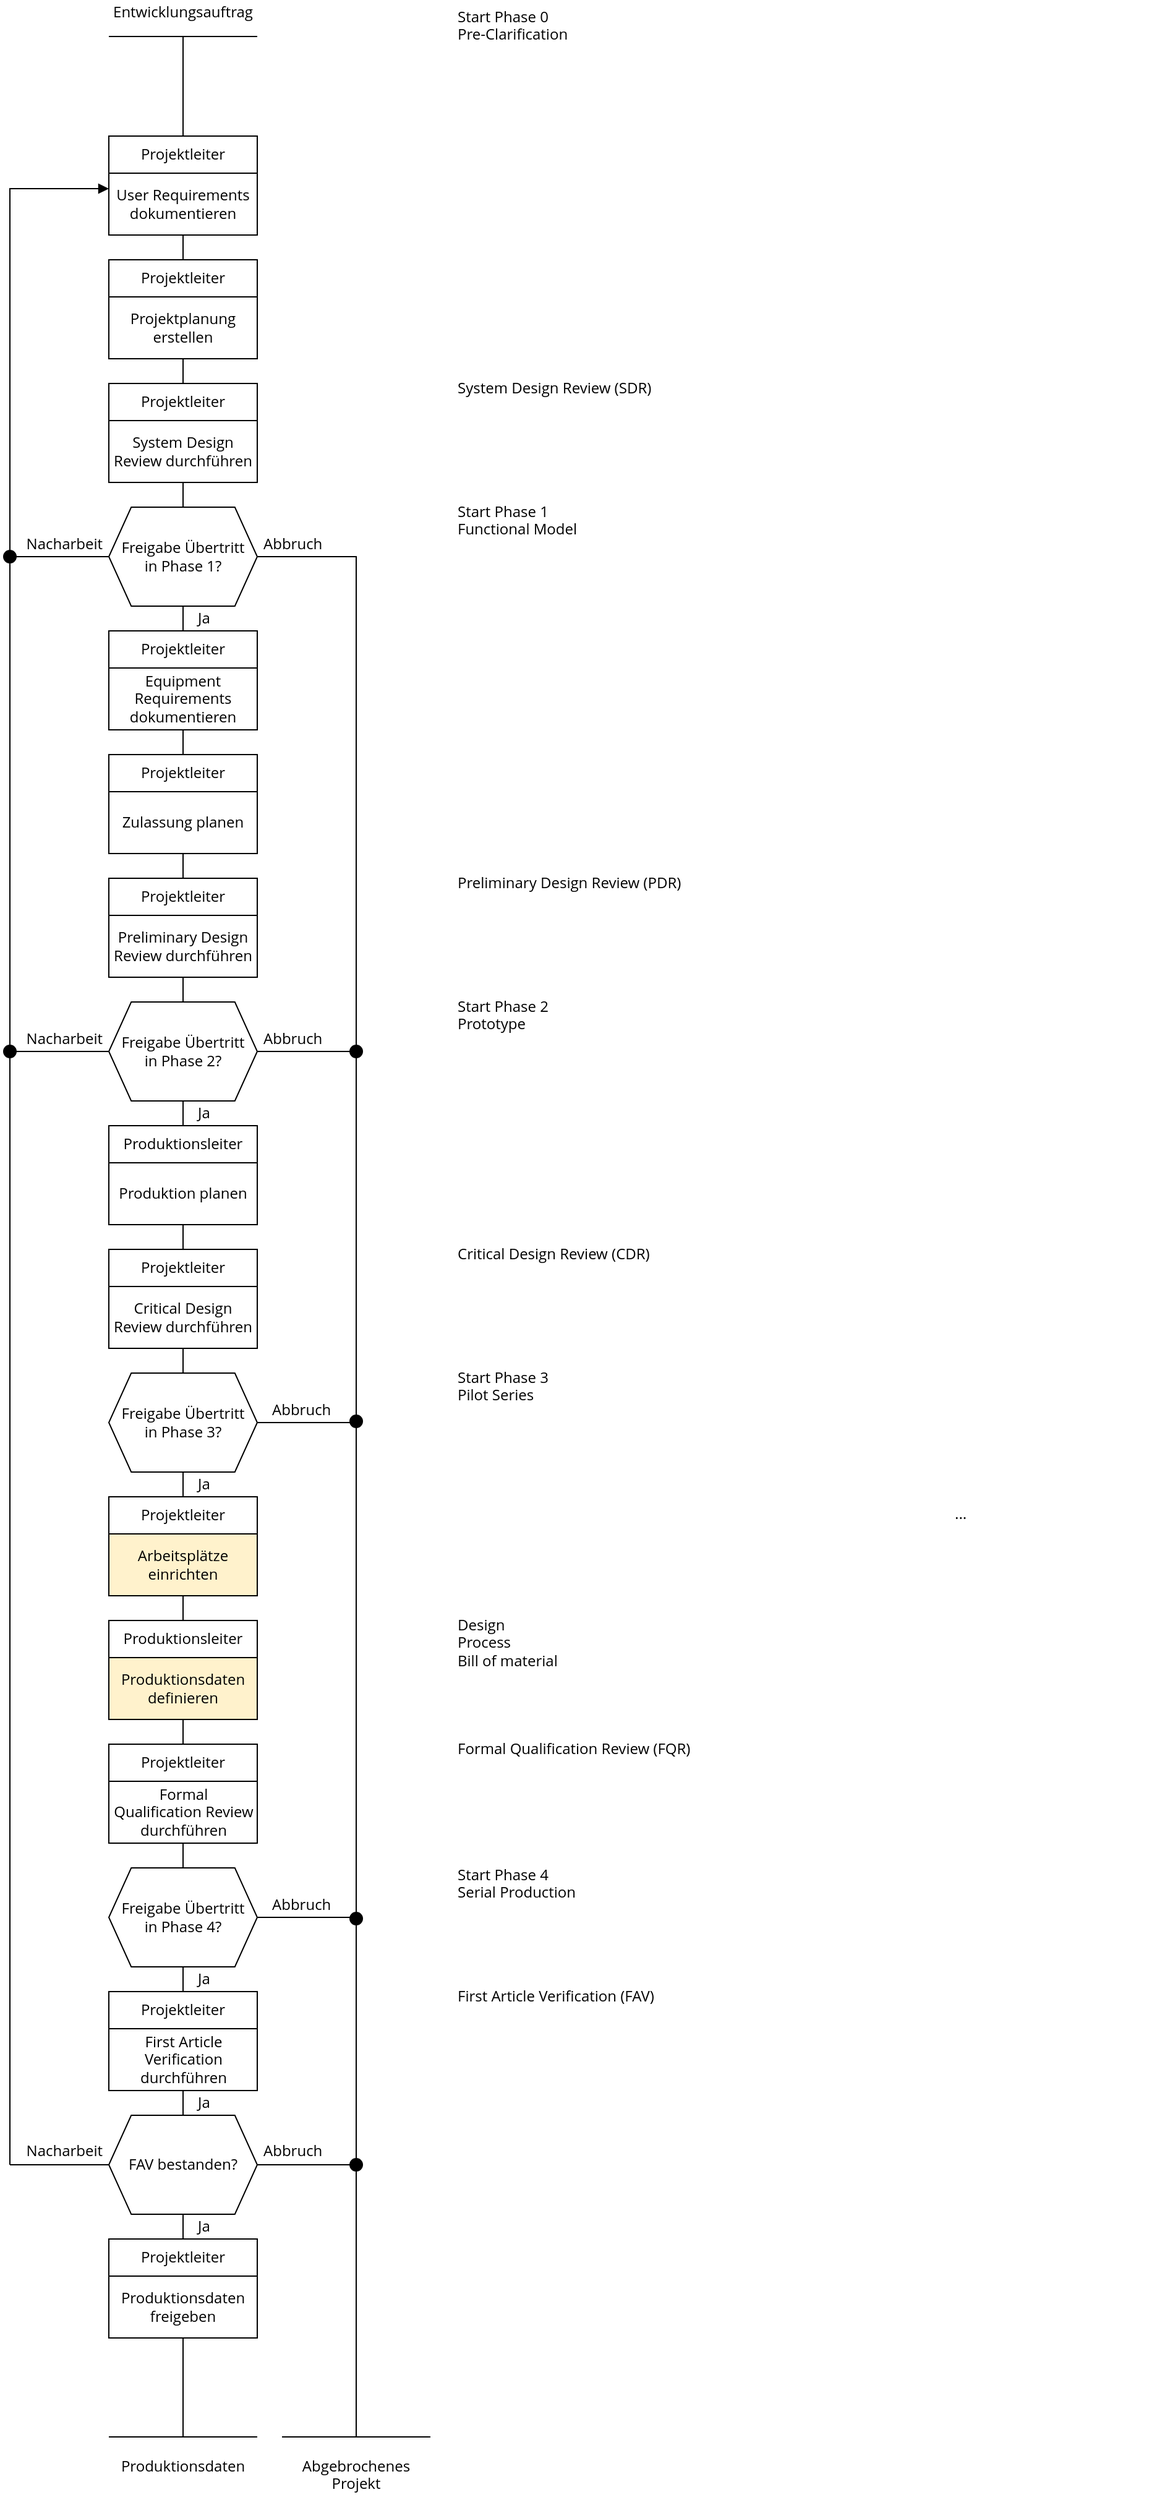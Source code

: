 <mxfile version="13.7.9" type="device"><diagram id="4S5-npywQPDvTMbEbsQe" name="Page-1"><mxGraphModel dx="1929" dy="574" grid="1" gridSize="10" guides="1" tooltips="1" connect="1" arrows="1" fold="1" page="1" pageScale="1" pageWidth="827" pageHeight="1169" math="0" shadow="0"><root><mxCell id="0"/><mxCell id="1" parent="0"/><mxCell id="5YBqX78m-PzI1qTNsg00-1" value="" style="rounded=0;whiteSpace=wrap;html=1;align=left;horizontal=1;verticalAlign=top;strokeColor=none;fontFamily=Open Sans;" parent="1" vertex="1"><mxGeometry x="360" y="180" width="360" height="100" as="geometry"/></mxCell><mxCell id="5YBqX78m-PzI1qTNsg00-2" value="" style="endArrow=none;html=1;fontFamily=Open Sans;" parent="1" edge="1"><mxGeometry width="50" height="50" relative="1" as="geometry"><mxPoint x="80" y="109.5" as="sourcePoint"/><mxPoint x="200" y="109.5" as="targetPoint"/></mxGeometry></mxCell><mxCell id="5YBqX78m-PzI1qTNsg00-3" value="&lt;span style=&quot;text-align: left&quot;&gt;Entwicklungsauftrag&lt;/span&gt;" style="text;html=1;strokeColor=none;fillColor=none;align=center;verticalAlign=middle;whiteSpace=wrap;rounded=0;fontFamily=Open Sans;" parent="1" vertex="1"><mxGeometry x="80" y="80" width="120" height="20" as="geometry"/></mxCell><mxCell id="5YBqX78m-PzI1qTNsg00-4" value="" style="endArrow=none;html=1;fontFamily=Open Sans;" parent="1" edge="1"><mxGeometry width="50" height="50" relative="1" as="geometry"><mxPoint x="140" y="190" as="sourcePoint"/><mxPoint x="140" y="110" as="targetPoint"/></mxGeometry></mxCell><mxCell id="5YBqX78m-PzI1qTNsg00-5" value="" style="verticalLabelPosition=bottom;verticalAlign=top;html=1;shape=hexagon;perimeter=hexagonPerimeter2;arcSize=6;size=0.151;fontFamily=Open Sans;" parent="1" vertex="1"><mxGeometry x="80" y="490" width="120" height="80" as="geometry"/></mxCell><mxCell id="5YBqX78m-PzI1qTNsg00-6" value="Freigabe Übertritt in Phase 1?" style="text;html=1;strokeColor=none;fillColor=none;align=center;verticalAlign=middle;whiteSpace=wrap;rounded=0;fontFamily=Open Sans;spacingLeft=4;spacingRight=4;" parent="1" vertex="1"><mxGeometry x="80" y="490" width="120" height="80" as="geometry"/></mxCell><mxCell id="5YBqX78m-PzI1qTNsg00-7" value="" style="endArrow=none;html=1;fontFamily=Open Sans;" parent="1" edge="1"><mxGeometry width="50" height="50" relative="1" as="geometry"><mxPoint x="140" y="290" as="sourcePoint"/><mxPoint x="140" y="270" as="targetPoint"/></mxGeometry></mxCell><UserObject label="User Requirements dokumentieren" id="5YBqX78m-PzI1qTNsg00-11"><mxCell style="rounded=0;whiteSpace=wrap;html=1;fontFamily=Open Sans;" parent="1" vertex="1"><mxGeometry x="80" y="220" width="120" height="50" as="geometry"/></mxCell></UserObject><mxCell id="5YBqX78m-PzI1qTNsg00-12" value="Projektleiter" style="rounded=0;whiteSpace=wrap;html=1;fontFamily=Open Sans;" parent="1" vertex="1"><mxGeometry x="80" y="190" width="120" height="30" as="geometry"/></mxCell><mxCell id="5YBqX78m-PzI1qTNsg00-15" value="" style="endArrow=none;html=1;fontFamily=Open Sans;" parent="1" edge="1"><mxGeometry width="50" height="50" relative="1" as="geometry"><mxPoint x="140" y="390" as="sourcePoint"/><mxPoint x="140" y="370" as="targetPoint"/></mxGeometry></mxCell><mxCell id="5YBqX78m-PzI1qTNsg00-18" value="&lt;div&gt;&lt;br&gt;&lt;/div&gt;" style="rounded=0;whiteSpace=wrap;html=1;align=left;horizontal=1;verticalAlign=top;strokeColor=none;fontFamily=Open Sans;" parent="1" vertex="1"><mxGeometry x="360" y="280" width="360" height="100" as="geometry"/></mxCell><mxCell id="5YBqX78m-PzI1qTNsg00-20" value="" style="endArrow=none;html=1;fontFamily=Open Sans;" parent="1" edge="1"><mxGeometry width="50" height="50" relative="1" as="geometry"><mxPoint x="140" y="390" as="sourcePoint"/><mxPoint x="140" y="370" as="targetPoint"/></mxGeometry></mxCell><mxCell id="5YBqX78m-PzI1qTNsg00-21" value="System Design Review durchführen" style="rounded=0;whiteSpace=wrap;html=1;fontFamily=Open Sans;" parent="1" vertex="1"><mxGeometry x="80" y="420" width="120" height="50" as="geometry"/></mxCell><mxCell id="5YBqX78m-PzI1qTNsg00-22" value="Projektleiter" style="rounded=0;whiteSpace=wrap;html=1;fontFamily=Open Sans;" parent="1" vertex="1"><mxGeometry x="80" y="390" width="120" height="30" as="geometry"/></mxCell><mxCell id="5YBqX78m-PzI1qTNsg00-23" value="System Design Review (SDR)" style="rounded=0;whiteSpace=wrap;html=1;align=left;horizontal=1;verticalAlign=top;strokeColor=none;fontFamily=Open Sans;" parent="1" vertex="1"><mxGeometry x="360" y="380" width="360" height="100" as="geometry"/></mxCell><mxCell id="5YBqX78m-PzI1qTNsg00-28" value="Produktionsdaten" style="text;html=1;strokeColor=none;fillColor=none;align=center;verticalAlign=top;whiteSpace=wrap;rounded=0;fontFamily=Open Sans;spacing=2;" parent="1" vertex="1"><mxGeometry x="80" y="2060" width="120" height="40" as="geometry"/></mxCell><mxCell id="5YBqX78m-PzI1qTNsg00-29" value="" style="endArrow=none;html=1;fontFamily=Open Sans;" parent="1" edge="1"><mxGeometry width="50" height="50" relative="1" as="geometry"><mxPoint x="80" y="2050" as="sourcePoint"/><mxPoint x="200" y="2050" as="targetPoint"/></mxGeometry></mxCell><mxCell id="5YBqX78m-PzI1qTNsg00-33" value="Abgebrochenes Projekt" style="text;html=1;strokeColor=none;fillColor=none;align=center;verticalAlign=top;whiteSpace=wrap;rounded=0;fontFamily=Open Sans;" parent="1" vertex="1"><mxGeometry x="220" y="2060" width="120" height="40" as="geometry"/></mxCell><mxCell id="5YBqX78m-PzI1qTNsg00-34" value="" style="endArrow=none;html=1;fontFamily=Open Sans;" parent="1" edge="1"><mxGeometry width="50" height="50" relative="1" as="geometry"><mxPoint x="220" y="2050" as="sourcePoint"/><mxPoint x="340" y="2050" as="targetPoint"/></mxGeometry></mxCell><mxCell id="5YBqX78m-PzI1qTNsg00-35" value="" style="edgeStyle=orthogonalEdgeStyle;rounded=0;orthogonalLoop=1;jettySize=auto;html=1;strokeColor=none;startArrow=none;startFill=0;fontFamily=Open Sans;" parent="1" target="5YBqX78m-PzI1qTNsg00-36" edge="1"><mxGeometry relative="1" as="geometry"><mxPoint x="400" y="520" as="sourcePoint"/></mxGeometry></mxCell><mxCell id="5YBqX78m-PzI1qTNsg00-36" value="Abbruch" style="text;html=1;strokeColor=none;fillColor=none;align=left;verticalAlign=middle;whiteSpace=wrap;rounded=0;fontFamily=Open Sans;spacingLeft=3;" parent="1" vertex="1"><mxGeometry x="200" y="510" width="70" height="20" as="geometry"/></mxCell><mxCell id="5YBqX78m-PzI1qTNsg00-37" value="Ja" style="text;html=1;strokeColor=none;fillColor=none;align=left;verticalAlign=middle;whiteSpace=wrap;rounded=0;fontFamily=Open Sans;" parent="1" vertex="1"><mxGeometry x="150" y="851" width="70" height="20" as="geometry"/></mxCell><mxCell id="5YBqX78m-PzI1qTNsg00-38" value="" style="endArrow=none;html=1;edgeStyle=orthogonalEdgeStyle;entryX=1;entryY=0.5;entryDx=0;entryDy=0;rounded=0;fontFamily=Open Sans;exitX=0.5;exitY=0;exitDx=0;exitDy=0;" parent="1" source="QxQH1UHk9hjc1HuETbbz-81" target="5YBqX78m-PzI1qTNsg00-6" edge="1"><mxGeometry width="50" height="50" relative="1" as="geometry"><mxPoint x="280" y="920" as="sourcePoint"/><mxPoint x="380" y="670" as="targetPoint"/><Array as="points"><mxPoint x="280" y="530"/></Array></mxGeometry></mxCell><mxCell id="iiQPkb9MtmS28dJ8HdLP-1" value="" style="endArrow=none;html=1;entryX=0.5;entryY=1;entryDx=0;entryDy=0;" parent="1" source="5YBqX78m-PzI1qTNsg00-6" target="5YBqX78m-PzI1qTNsg00-21" edge="1"><mxGeometry width="50" height="50" relative="1" as="geometry"><mxPoint x="390" y="570" as="sourcePoint"/><mxPoint x="440" y="520" as="targetPoint"/></mxGeometry></mxCell><mxCell id="QxQH1UHk9hjc1HuETbbz-88" value="" style="edgeStyle=orthogonalEdgeStyle;rounded=0;orthogonalLoop=1;jettySize=auto;html=1;endArrow=none;endFill=0;fontColor=#000000;" parent="1" source="iiQPkb9MtmS28dJ8HdLP-6" target="QxQH1UHk9hjc1HuETbbz-22" edge="1"><mxGeometry relative="1" as="geometry"/></mxCell><UserObject label="Produktion planen" id="iiQPkb9MtmS28dJ8HdLP-6"><mxCell style="rounded=0;whiteSpace=wrap;html=1;fontFamily=Open Sans;" parent="1" vertex="1"><mxGeometry x="80" y="1020" width="120" height="50" as="geometry"/></mxCell></UserObject><mxCell id="iiQPkb9MtmS28dJ8HdLP-7" value="Produktionsleiter" style="rounded=0;whiteSpace=wrap;html=1;fontFamily=Open Sans;" parent="1" vertex="1"><mxGeometry x="80" y="990" width="120" height="30" as="geometry"/></mxCell><mxCell id="iiQPkb9MtmS28dJ8HdLP-9" value="" style="rounded=0;whiteSpace=wrap;html=1;align=left;horizontal=1;verticalAlign=top;strokeColor=none;fontFamily=Open Sans;" parent="1" vertex="1"><mxGeometry x="360" y="980" width="360" height="100" as="geometry"/></mxCell><mxCell id="iiQPkb9MtmS28dJ8HdLP-13" value="" style="endArrow=none;html=1;entryX=0.5;entryY=1;entryDx=0;entryDy=0;fontFamily=Open Sans;exitX=0.5;exitY=0;exitDx=0;exitDy=0;dashed=1;" parent="1" edge="1"><mxGeometry width="50" height="50" relative="1" as="geometry"><mxPoint x="140" y="1150" as="sourcePoint"/><mxPoint x="140" y="1130" as="targetPoint"/></mxGeometry></mxCell><mxCell id="QxQH1UHk9hjc1HuETbbz-90" value="" style="edgeStyle=orthogonalEdgeStyle;rounded=0;orthogonalLoop=1;jettySize=auto;html=1;endArrow=none;endFill=0;fontColor=#000000;" parent="1" source="iiQPkb9MtmS28dJ8HdLP-14" target="QxQH1UHk9hjc1HuETbbz-74" edge="1"><mxGeometry relative="1" as="geometry"/></mxCell><UserObject label="Arbeitsplätze einrichten" link="https://knowledge.mint-system.ch/#/Odoo Handbuch#arbeitsplätze-einrichten" id="iiQPkb9MtmS28dJ8HdLP-14"><mxCell style="rounded=0;whiteSpace=wrap;html=1;fillColor=#fff2cc;strokeColor=#000000;fontFamily=Open Sans;" parent="1" vertex="1"><mxGeometry x="80" y="1320" width="120" height="50" as="geometry"/></mxCell></UserObject><mxCell id="iiQPkb9MtmS28dJ8HdLP-15" value="Projektleiter" style="rounded=0;whiteSpace=wrap;html=1;fontFamily=Open Sans;" parent="1" vertex="1"><mxGeometry x="80" y="1290" width="120" height="30" as="geometry"/></mxCell><mxCell id="QxQH1UHk9hjc1HuETbbz-1" value="Projektleiter" style="rounded=0;whiteSpace=wrap;html=1;fontFamily=Open Sans;" parent="1" vertex="1"><mxGeometry x="80" y="290" width="120" height="30" as="geometry"/></mxCell><UserObject label="Projektplanung erstellen" id="QxQH1UHk9hjc1HuETbbz-2"><mxCell style="rounded=0;whiteSpace=wrap;html=1;fontFamily=Open Sans;" parent="1" vertex="1"><mxGeometry x="80" y="320" width="120" height="50" as="geometry"/></mxCell></UserObject><mxCell id="QxQH1UHk9hjc1HuETbbz-77" value="" style="edgeStyle=orthogonalEdgeStyle;rounded=0;orthogonalLoop=1;jettySize=auto;html=1;endArrow=none;endFill=0;fontColor=#000000;" parent="1" source="QxQH1UHk9hjc1HuETbbz-3" target="QxQH1UHk9hjc1HuETbbz-6" edge="1"><mxGeometry relative="1" as="geometry"/></mxCell><UserObject label="Equipment Requirements dokumentieren" id="QxQH1UHk9hjc1HuETbbz-3"><mxCell style="rounded=0;whiteSpace=wrap;html=1;fontFamily=Open Sans;" parent="1" vertex="1"><mxGeometry x="80" y="620" width="120" height="50" as="geometry"/></mxCell></UserObject><mxCell id="QxQH1UHk9hjc1HuETbbz-4" value="Projektleiter" style="rounded=0;whiteSpace=wrap;html=1;fontFamily=Open Sans;" parent="1" vertex="1"><mxGeometry x="80" y="590" width="120" height="30" as="geometry"/></mxCell><mxCell id="QxQH1UHk9hjc1HuETbbz-78" value="" style="edgeStyle=orthogonalEdgeStyle;rounded=0;orthogonalLoop=1;jettySize=auto;html=1;endArrow=none;endFill=0;fontColor=#000000;" parent="1" source="QxQH1UHk9hjc1HuETbbz-5" target="QxQH1UHk9hjc1HuETbbz-10" edge="1"><mxGeometry relative="1" as="geometry"/></mxCell><UserObject label="Zulassung planen" id="QxQH1UHk9hjc1HuETbbz-5"><mxCell style="rounded=0;whiteSpace=wrap;html=1;fontFamily=Open Sans;" parent="1" vertex="1"><mxGeometry x="80" y="720" width="120" height="50" as="geometry"/></mxCell></UserObject><mxCell id="QxQH1UHk9hjc1HuETbbz-6" value="Projektleiter" style="rounded=0;whiteSpace=wrap;html=1;fontFamily=Open Sans;" parent="1" vertex="1"><mxGeometry x="80" y="690" width="120" height="30" as="geometry"/></mxCell><mxCell id="QxQH1UHk9hjc1HuETbbz-79" value="" style="edgeStyle=orthogonalEdgeStyle;rounded=0;orthogonalLoop=1;jettySize=auto;html=1;endArrow=none;endFill=0;fontColor=#000000;" parent="1" source="QxQH1UHk9hjc1HuETbbz-9" edge="1"><mxGeometry relative="1" as="geometry"><mxPoint x="140" y="900" as="targetPoint"/></mxGeometry></mxCell><mxCell id="QxQH1UHk9hjc1HuETbbz-9" value="Preliminary Design Review durchführen" style="rounded=0;whiteSpace=wrap;html=1;fontFamily=Open Sans;" parent="1" vertex="1"><mxGeometry x="80" y="820" width="120" height="50" as="geometry"/></mxCell><mxCell id="QxQH1UHk9hjc1HuETbbz-10" value="Projektleiter" style="rounded=0;whiteSpace=wrap;html=1;fontFamily=Open Sans;" parent="1" vertex="1"><mxGeometry x="80" y="790" width="120" height="30" as="geometry"/></mxCell><mxCell id="QxQH1UHk9hjc1HuETbbz-12" value="&lt;span style=&quot;text-align: center&quot;&gt;Preliminary Design Review (PDR)&lt;/span&gt;" style="rounded=0;whiteSpace=wrap;html=1;align=left;horizontal=1;verticalAlign=top;strokeColor=none;fontFamily=Open Sans;" parent="1" vertex="1"><mxGeometry x="360" y="780" width="360" height="100" as="geometry"/></mxCell><mxCell id="QxQH1UHk9hjc1HuETbbz-13" value="" style="verticalLabelPosition=bottom;verticalAlign=top;html=1;shape=hexagon;perimeter=hexagonPerimeter2;arcSize=6;size=0.151;fontFamily=Open Sans;" parent="1" vertex="1"><mxGeometry x="80" y="890" width="120" height="80" as="geometry"/></mxCell><mxCell id="QxQH1UHk9hjc1HuETbbz-80" value="" style="edgeStyle=orthogonalEdgeStyle;rounded=0;orthogonalLoop=1;jettySize=auto;html=1;endArrow=none;endFill=0;fontColor=#000000;" parent="1" source="QxQH1UHk9hjc1HuETbbz-14" target="iiQPkb9MtmS28dJ8HdLP-7" edge="1"><mxGeometry relative="1" as="geometry"/></mxCell><mxCell id="QxQH1UHk9hjc1HuETbbz-82" value="" style="edgeStyle=orthogonalEdgeStyle;rounded=0;orthogonalLoop=1;jettySize=auto;html=1;endArrow=none;endFill=0;fontColor=#000000;" parent="1" source="QxQH1UHk9hjc1HuETbbz-14" target="QxQH1UHk9hjc1HuETbbz-81" edge="1"><mxGeometry relative="1" as="geometry"/></mxCell><mxCell id="QxQH1UHk9hjc1HuETbbz-14" value="Freigabe Übertritt in Phase 2?" style="text;html=1;strokeColor=none;fillColor=none;align=center;verticalAlign=middle;whiteSpace=wrap;rounded=0;fontFamily=Open Sans;spacingLeft=4;spacingRight=4;" parent="1" vertex="1"><mxGeometry x="80" y="890" width="120" height="80" as="geometry"/></mxCell><mxCell id="QxQH1UHk9hjc1HuETbbz-15" value="" style="edgeStyle=orthogonalEdgeStyle;rounded=0;orthogonalLoop=1;jettySize=auto;html=1;strokeColor=none;startArrow=none;startFill=0;fontFamily=Open Sans;" parent="1" target="QxQH1UHk9hjc1HuETbbz-16" edge="1"><mxGeometry relative="1" as="geometry"><mxPoint x="400" y="920" as="sourcePoint"/></mxGeometry></mxCell><mxCell id="QxQH1UHk9hjc1HuETbbz-16" value="Abbruch" style="text;html=1;strokeColor=none;fillColor=none;align=left;verticalAlign=middle;whiteSpace=wrap;rounded=0;fontFamily=Open Sans;spacingLeft=3;" parent="1" vertex="1"><mxGeometry x="200" y="910" width="70" height="20" as="geometry"/></mxCell><mxCell id="QxQH1UHk9hjc1HuETbbz-89" value="" style="edgeStyle=orthogonalEdgeStyle;rounded=0;orthogonalLoop=1;jettySize=auto;html=1;endArrow=none;endFill=0;fontColor=#000000;" parent="1" source="QxQH1UHk9hjc1HuETbbz-21" target="iiQPkb9MtmS28dJ8HdLP-15" edge="1"><mxGeometry relative="1" as="geometry"/></mxCell><mxCell id="QxQH1UHk9hjc1HuETbbz-21" value="Critical Design Review durchführen" style="rounded=0;whiteSpace=wrap;html=1;fontFamily=Open Sans;" parent="1" vertex="1"><mxGeometry x="80" y="1120" width="120" height="50" as="geometry"/></mxCell><mxCell id="QxQH1UHk9hjc1HuETbbz-22" value="Projektleiter" style="rounded=0;whiteSpace=wrap;html=1;fontFamily=Open Sans;" parent="1" vertex="1"><mxGeometry x="80" y="1090" width="120" height="30" as="geometry"/></mxCell><mxCell id="QxQH1UHk9hjc1HuETbbz-23" value="&lt;span style=&quot;text-align: center&quot;&gt;Critical Design Review (CDR)&lt;/span&gt;" style="rounded=0;whiteSpace=wrap;html=1;align=left;horizontal=1;verticalAlign=top;strokeColor=none;fontFamily=Open Sans;" parent="1" vertex="1"><mxGeometry x="360" y="1080" width="360" height="100" as="geometry"/></mxCell><mxCell id="QxQH1UHk9hjc1HuETbbz-24" value="" style="verticalLabelPosition=bottom;verticalAlign=top;html=1;shape=hexagon;perimeter=hexagonPerimeter2;arcSize=6;size=0.151;fontFamily=Open Sans;" parent="1" vertex="1"><mxGeometry x="80" y="1190" width="120" height="80" as="geometry"/></mxCell><mxCell id="QxQH1UHk9hjc1HuETbbz-25" value="Freigabe Übertritt in Phase 3?" style="text;html=1;strokeColor=none;fillColor=none;align=center;verticalAlign=middle;whiteSpace=wrap;rounded=0;fontFamily=Open Sans;spacingLeft=4;spacingRight=4;" parent="1" vertex="1"><mxGeometry x="80" y="1190" width="120" height="80" as="geometry"/></mxCell><mxCell id="QxQH1UHk9hjc1HuETbbz-26" value="" style="edgeStyle=orthogonalEdgeStyle;rounded=0;orthogonalLoop=1;jettySize=auto;html=1;strokeColor=none;startArrow=none;startFill=0;fontFamily=Open Sans;" parent="1" target="QxQH1UHk9hjc1HuETbbz-27" edge="1"><mxGeometry relative="1" as="geometry"><mxPoint x="400" y="1220" as="sourcePoint"/></mxGeometry></mxCell><mxCell id="QxQH1UHk9hjc1HuETbbz-27" value="Abbruch" style="text;html=1;strokeColor=none;fillColor=none;align=left;verticalAlign=middle;whiteSpace=wrap;rounded=0;fontFamily=Open Sans;" parent="1" vertex="1"><mxGeometry x="210" y="1210" width="70" height="20" as="geometry"/></mxCell><mxCell id="QxQH1UHk9hjc1HuETbbz-28" value="" style="endArrow=none;html=1;entryX=0.5;entryY=1;entryDx=0;entryDy=0;fontFamily=Open Sans;exitX=0.5;exitY=0;exitDx=0;exitDy=0;dashed=1;" parent="1" edge="1"><mxGeometry width="50" height="50" relative="1" as="geometry"><mxPoint x="140" y="1550" as="sourcePoint"/><mxPoint x="140" y="1530" as="targetPoint"/></mxGeometry></mxCell><mxCell id="QxQH1UHk9hjc1HuETbbz-92" value="" style="edgeStyle=orthogonalEdgeStyle;rounded=0;orthogonalLoop=1;jettySize=auto;html=1;endArrow=none;endFill=0;fontColor=#000000;" parent="1" source="QxQH1UHk9hjc1HuETbbz-29" target="QxQH1UHk9hjc1HuETbbz-38" edge="1"><mxGeometry relative="1" as="geometry"/></mxCell><mxCell id="QxQH1UHk9hjc1HuETbbz-29" value="Formal Qualification Review durchführen" style="rounded=0;whiteSpace=wrap;html=1;fontFamily=Open Sans;spacingLeft=3;spacingRight=2;" parent="1" vertex="1"><mxGeometry x="80" y="1520" width="120" height="50" as="geometry"/></mxCell><mxCell id="QxQH1UHk9hjc1HuETbbz-30" value="Projektleiter" style="rounded=0;whiteSpace=wrap;html=1;fontFamily=Open Sans;" parent="1" vertex="1"><mxGeometry x="80" y="1490" width="120" height="30" as="geometry"/></mxCell><mxCell id="QxQH1UHk9hjc1HuETbbz-31" value="&lt;span style=&quot;text-align: center&quot;&gt;Formal Qualification Review (FQR)&lt;/span&gt;" style="rounded=0;whiteSpace=wrap;html=1;align=left;horizontal=1;verticalAlign=top;strokeColor=none;fontFamily=Open Sans;" parent="1" vertex="1"><mxGeometry x="360" y="1480" width="360" height="100" as="geometry"/></mxCell><mxCell id="QxQH1UHk9hjc1HuETbbz-32" value="" style="edgeStyle=orthogonalEdgeStyle;rounded=0;orthogonalLoop=1;jettySize=auto;html=1;strokeColor=none;startArrow=none;startFill=0;fontFamily=Open Sans;" parent="1" edge="1"><mxGeometry relative="1" as="geometry"><mxPoint x="400" y="1610" as="sourcePoint"/><mxPoint x="280" y="1610" as="targetPoint"/></mxGeometry></mxCell><mxCell id="QxQH1UHk9hjc1HuETbbz-36" value="Projektleiter" style="rounded=0;whiteSpace=wrap;html=1;fontFamily=Open Sans;" parent="1" vertex="1"><mxGeometry x="80" y="1440" width="120" height="30" as="geometry"/></mxCell><mxCell id="QxQH1UHk9hjc1HuETbbz-37" value="" style="verticalLabelPosition=bottom;verticalAlign=top;html=1;shape=hexagon;perimeter=hexagonPerimeter2;arcSize=6;size=0.151;fontFamily=Open Sans;" parent="1" vertex="1"><mxGeometry x="80" y="1590" width="120" height="80" as="geometry"/></mxCell><mxCell id="QxQH1UHk9hjc1HuETbbz-93" value="" style="edgeStyle=orthogonalEdgeStyle;rounded=0;orthogonalLoop=1;jettySize=auto;html=1;endArrow=none;endFill=0;fontColor=#000000;" parent="1" source="QxQH1UHk9hjc1HuETbbz-38" target="QxQH1UHk9hjc1HuETbbz-64" edge="1"><mxGeometry relative="1" as="geometry"/></mxCell><mxCell id="QxQH1UHk9hjc1HuETbbz-38" value="Freigabe Übertritt in Phase 4?" style="text;html=1;strokeColor=none;fillColor=none;align=center;verticalAlign=middle;whiteSpace=wrap;rounded=0;fontFamily=Open Sans;spacingLeft=4;spacingRight=4;" parent="1" vertex="1"><mxGeometry x="80" y="1590" width="120" height="80" as="geometry"/></mxCell><mxCell id="QxQH1UHk9hjc1HuETbbz-39" value="Abbruch" style="text;html=1;strokeColor=none;fillColor=none;align=left;verticalAlign=middle;whiteSpace=wrap;rounded=0;fontFamily=Open Sans;" parent="1" vertex="1"><mxGeometry x="210" y="1610" width="70" height="20" as="geometry"/></mxCell><mxCell id="QxQH1UHk9hjc1HuETbbz-43" value="" style="edgeStyle=orthogonalEdgeStyle;rounded=0;orthogonalLoop=1;jettySize=auto;html=1;strokeColor=none;startArrow=none;startFill=0;fontFamily=Open Sans;" parent="1" edge="1"><mxGeometry relative="1" as="geometry"><mxPoint x="720" y="530" as="sourcePoint"/><mxPoint x="600" y="530" as="targetPoint"/></mxGeometry></mxCell><mxCell id="QxQH1UHk9hjc1HuETbbz-47" value="Ja" style="text;html=1;strokeColor=none;fillColor=none;align=left;verticalAlign=middle;whiteSpace=wrap;rounded=0;fontFamily=Open Sans;" parent="1" vertex="1"><mxGeometry x="150" y="570" width="70" height="20" as="geometry"/></mxCell><mxCell id="QxQH1UHk9hjc1HuETbbz-48" value="" style="endArrow=none;html=1;entryX=0.5;entryY=1;entryDx=0;entryDy=0;" parent="1" source="QxQH1UHk9hjc1HuETbbz-4" target="5YBqX78m-PzI1qTNsg00-6" edge="1"><mxGeometry width="50" height="50" relative="1" as="geometry"><mxPoint x="490" y="800" as="sourcePoint"/><mxPoint x="540" y="750" as="targetPoint"/></mxGeometry></mxCell><mxCell id="QxQH1UHk9hjc1HuETbbz-49" value="Ja" style="text;html=1;strokeColor=none;fillColor=none;align=left;verticalAlign=middle;whiteSpace=wrap;rounded=0;fontFamily=Open Sans;" parent="1" vertex="1"><mxGeometry x="150" y="970" width="70" height="20" as="geometry"/></mxCell><mxCell id="QxQH1UHk9hjc1HuETbbz-50" value="Start Phase 0&lt;br&gt;Pre-Clarification" style="rounded=0;whiteSpace=wrap;html=1;align=left;horizontal=1;verticalAlign=top;strokeColor=none;fontFamily=Open Sans;" parent="1" vertex="1"><mxGeometry x="360" y="80" width="360" height="100" as="geometry"/></mxCell><mxCell id="QxQH1UHk9hjc1HuETbbz-51" value="Start Phase 1&lt;br&gt;Functional Model" style="rounded=0;whiteSpace=wrap;html=1;align=left;horizontal=1;verticalAlign=top;strokeColor=none;fontFamily=Open Sans;" parent="1" vertex="1"><mxGeometry x="360" y="480" width="360" height="100" as="geometry"/></mxCell><mxCell id="QxQH1UHk9hjc1HuETbbz-52" value="&lt;span style=&quot;text-align: center&quot;&gt;Start Phase 2&lt;br&gt;Prototype&amp;nbsp;&lt;/span&gt;" style="rounded=0;whiteSpace=wrap;html=1;align=left;horizontal=1;verticalAlign=top;strokeColor=none;fontFamily=Open Sans;" parent="1" vertex="1"><mxGeometry x="360" y="880" width="360" height="100" as="geometry"/></mxCell><mxCell id="QxQH1UHk9hjc1HuETbbz-53" value="&lt;span style=&quot;text-align: center&quot;&gt;Start Phase 3&lt;br&gt;Pilot Series&lt;/span&gt;" style="rounded=0;whiteSpace=wrap;html=1;align=left;horizontal=1;verticalAlign=top;strokeColor=none;fontFamily=Open Sans;" parent="1" vertex="1"><mxGeometry x="360" y="1180" width="360" height="100" as="geometry"/></mxCell><mxCell id="QxQH1UHk9hjc1HuETbbz-54" value="&lt;span style=&quot;text-align: center&quot;&gt;Start Phase 4&lt;br&gt;Serial Production&lt;/span&gt;" style="rounded=0;whiteSpace=wrap;html=1;align=left;horizontal=1;verticalAlign=top;strokeColor=none;fontFamily=Open Sans;" parent="1" vertex="1"><mxGeometry x="360" y="1582" width="360" height="98" as="geometry"/></mxCell><mxCell id="QxQH1UHk9hjc1HuETbbz-55" value="" style="endArrow=none;html=1;entryX=0.5;entryY=1;entryDx=0;entryDy=0;fontFamily=Open Sans;exitX=0.5;exitY=0;exitDx=0;exitDy=0;dashed=1;" parent="1" edge="1"><mxGeometry width="50" height="50" relative="1" as="geometry"><mxPoint x="140" y="1746" as="sourcePoint"/><mxPoint x="140" y="1726" as="targetPoint"/></mxGeometry></mxCell><mxCell id="QxQH1UHk9hjc1HuETbbz-57" value="Projektleiter" style="rounded=0;whiteSpace=wrap;html=1;fontFamily=Open Sans;" parent="1" vertex="1"><mxGeometry x="80" y="1690" width="120" height="30" as="geometry"/></mxCell><mxCell id="QxQH1UHk9hjc1HuETbbz-58" value="&lt;span style=&quot;text-align: center&quot;&gt;First Article Verification (FAV)&lt;/span&gt;" style="rounded=0;whiteSpace=wrap;html=1;align=left;horizontal=1;verticalAlign=top;strokeColor=none;fontFamily=Open Sans;" parent="1" vertex="1"><mxGeometry x="360" y="1680" width="360" height="100" as="geometry"/></mxCell><mxCell id="QxQH1UHk9hjc1HuETbbz-59" value="" style="edgeStyle=orthogonalEdgeStyle;rounded=0;orthogonalLoop=1;jettySize=auto;html=1;strokeColor=none;startArrow=none;startFill=0;fontFamily=Open Sans;" parent="1" edge="1"><mxGeometry relative="1" as="geometry"><mxPoint x="400" y="1820" as="sourcePoint"/><mxPoint x="280" y="1820" as="targetPoint"/></mxGeometry></mxCell><mxCell id="QxQH1UHk9hjc1HuETbbz-60" value="" style="verticalLabelPosition=bottom;verticalAlign=top;html=1;shape=hexagon;perimeter=hexagonPerimeter2;arcSize=6;size=0.151;fontFamily=Open Sans;" parent="1" vertex="1"><mxGeometry x="80" y="1790" width="120" height="80" as="geometry"/></mxCell><mxCell id="QxQH1UHk9hjc1HuETbbz-98" value="" style="edgeStyle=orthogonalEdgeStyle;rounded=0;orthogonalLoop=1;jettySize=auto;html=1;endArrow=none;endFill=0;fontColor=#000000;" parent="1" source="QxQH1UHk9hjc1HuETbbz-61" target="QxQH1UHk9hjc1HuETbbz-66" edge="1"><mxGeometry relative="1" as="geometry"/></mxCell><mxCell id="QxQH1UHk9hjc1HuETbbz-61" value="FAV bestanden?" style="text;html=1;strokeColor=none;fillColor=none;align=center;verticalAlign=middle;whiteSpace=wrap;rounded=0;fontFamily=Open Sans;spacingLeft=4;spacingRight=4;" parent="1" vertex="1"><mxGeometry x="80" y="1790" width="120" height="80" as="geometry"/></mxCell><mxCell id="QxQH1UHk9hjc1HuETbbz-62" value="Abbruch" style="text;html=1;strokeColor=none;fillColor=none;align=left;verticalAlign=middle;whiteSpace=wrap;rounded=0;fontFamily=Open Sans;spacingLeft=3;" parent="1" vertex="1"><mxGeometry x="200" y="1809" width="70" height="20" as="geometry"/></mxCell><mxCell id="QxQH1UHk9hjc1HuETbbz-63" value="" style="rounded=0;whiteSpace=wrap;html=1;align=left;horizontal=1;verticalAlign=top;strokeColor=none;fontFamily=Open Sans;" parent="1" vertex="1"><mxGeometry x="360" y="1846" width="360" height="96" as="geometry"/></mxCell><mxCell id="QxQH1UHk9hjc1HuETbbz-94" value="" style="edgeStyle=orthogonalEdgeStyle;rounded=0;orthogonalLoop=1;jettySize=auto;html=1;endArrow=none;endFill=0;fontColor=#000000;" parent="1" source="QxQH1UHk9hjc1HuETbbz-64" target="QxQH1UHk9hjc1HuETbbz-61" edge="1"><mxGeometry relative="1" as="geometry"/></mxCell><mxCell id="QxQH1UHk9hjc1HuETbbz-64" value="First Article Verification durchführen" style="rounded=0;whiteSpace=wrap;html=1;fontFamily=Open Sans;spacingLeft=3;spacingRight=2;" parent="1" vertex="1"><mxGeometry x="80" y="1720" width="120" height="50" as="geometry"/></mxCell><mxCell id="QxQH1UHk9hjc1HuETbbz-72" value="" style="edgeStyle=orthogonalEdgeStyle;rounded=0;orthogonalLoop=1;jettySize=auto;html=1;fontColor=#000000;endArrow=none;endFill=0;" parent="1" source="QxQH1UHk9hjc1HuETbbz-65" edge="1"><mxGeometry relative="1" as="geometry"><mxPoint x="140" y="2050" as="targetPoint"/></mxGeometry></mxCell><mxCell id="QxQH1UHk9hjc1HuETbbz-65" value="Produktionsdaten freigeben" style="rounded=0;whiteSpace=wrap;html=1;fontFamily=Open Sans;" parent="1" vertex="1"><mxGeometry x="80" y="1920" width="120" height="50" as="geometry"/></mxCell><mxCell id="QxQH1UHk9hjc1HuETbbz-66" value="Projektleiter" style="rounded=0;whiteSpace=wrap;html=1;fontFamily=Open Sans;" parent="1" vertex="1"><mxGeometry x="80" y="1890" width="120" height="30" as="geometry"/></mxCell><mxCell id="QxQH1UHk9hjc1HuETbbz-91" value="" style="edgeStyle=orthogonalEdgeStyle;rounded=0;orthogonalLoop=1;jettySize=auto;html=1;endArrow=none;endFill=0;fontColor=#000000;" parent="1" source="QxQH1UHk9hjc1HuETbbz-73" target="QxQH1UHk9hjc1HuETbbz-30" edge="1"><mxGeometry relative="1" as="geometry"/></mxCell><UserObject label="Produktionsdaten definieren" link="https://knowledge.mint-system.ch/#/Odoo Handbuch#produktionsdaten-definieren" id="QxQH1UHk9hjc1HuETbbz-73"><mxCell style="rounded=0;whiteSpace=wrap;html=1;fillColor=#fff2cc;strokeColor=#000000;fontFamily=Open Sans;" parent="1" vertex="1"><mxGeometry x="80" y="1420" width="120" height="50" as="geometry"/></mxCell></UserObject><mxCell id="QxQH1UHk9hjc1HuETbbz-74" value="Produktionsleiter" style="rounded=0;whiteSpace=wrap;html=1;fontFamily=Open Sans;" parent="1" vertex="1"><mxGeometry x="80" y="1390" width="120" height="30" as="geometry"/></mxCell><mxCell id="QxQH1UHk9hjc1HuETbbz-75" value="Design&lt;br&gt;Process&lt;br&gt;Bill of material" style="rounded=0;whiteSpace=wrap;html=1;align=left;horizontal=1;verticalAlign=top;strokeColor=none;fontFamily=Open Sans;" parent="1" vertex="1"><mxGeometry x="360" y="1380" width="360" height="100" as="geometry"/></mxCell><mxCell id="QxQH1UHk9hjc1HuETbbz-76" value="Ja" style="text;html=1;strokeColor=none;fillColor=none;align=left;verticalAlign=middle;whiteSpace=wrap;rounded=0;fontFamily=Open Sans;" parent="1" vertex="1"><mxGeometry x="150" y="1270" width="70" height="20" as="geometry"/></mxCell><mxCell id="QxQH1UHk9hjc1HuETbbz-81" value="" style="ellipse;whiteSpace=wrap;html=1;aspect=fixed;fontColor=#000000;fillColor=#000000;" parent="1" vertex="1"><mxGeometry x="275" y="925" width="10" height="10" as="geometry"/></mxCell><mxCell id="QxQH1UHk9hjc1HuETbbz-83" value="" style="ellipse;whiteSpace=wrap;html=1;aspect=fixed;fontColor=#000000;fillColor=#000000;" parent="1" vertex="1"><mxGeometry x="275" y="1224" width="10" height="10" as="geometry"/></mxCell><mxCell id="QxQH1UHk9hjc1HuETbbz-84" value="" style="endArrow=none;html=1;fontColor=#000000;exitX=1;exitY=0.5;exitDx=0;exitDy=0;" parent="1" source="QxQH1UHk9hjc1HuETbbz-25" edge="1"><mxGeometry width="50" height="50" relative="1" as="geometry"><mxPoint x="290" y="1190" as="sourcePoint"/><mxPoint x="280" y="1230" as="targetPoint"/></mxGeometry></mxCell><mxCell id="QxQH1UHk9hjc1HuETbbz-85" value="" style="endArrow=none;html=1;fontColor=#000000;entryX=0.5;entryY=1;entryDx=0;entryDy=0;" parent="1" source="QxQH1UHk9hjc1HuETbbz-112" target="QxQH1UHk9hjc1HuETbbz-81" edge="1"><mxGeometry width="50" height="50" relative="1" as="geometry"><mxPoint x="280" y="2050" as="sourcePoint"/><mxPoint x="340" y="950" as="targetPoint"/></mxGeometry></mxCell><mxCell id="QxQH1UHk9hjc1HuETbbz-87" value="" style="endArrow=none;html=1;fontColor=#000000;exitX=1;exitY=0.5;exitDx=0;exitDy=0;entryX=1;entryY=1;entryDx=0;entryDy=0;" parent="1" source="QxQH1UHk9hjc1HuETbbz-38" target="QxQH1UHk9hjc1HuETbbz-39" edge="1"><mxGeometry width="50" height="50" relative="1" as="geometry"><mxPoint x="280" y="1550" as="sourcePoint"/><mxPoint x="330" y="1500" as="targetPoint"/></mxGeometry></mxCell><mxCell id="QxQH1UHk9hjc1HuETbbz-95" value="Ja" style="text;html=1;strokeColor=none;fillColor=none;align=left;verticalAlign=middle;whiteSpace=wrap;rounded=0;fontFamily=Open Sans;" parent="1" vertex="1"><mxGeometry x="150" y="1670" width="70" height="20" as="geometry"/></mxCell><mxCell id="QxQH1UHk9hjc1HuETbbz-96" value="Ja" style="text;html=1;strokeColor=none;fillColor=none;align=left;verticalAlign=middle;whiteSpace=wrap;rounded=0;fontFamily=Open Sans;" parent="1" vertex="1"><mxGeometry x="150" y="1770" width="70" height="20" as="geometry"/></mxCell><mxCell id="QxQH1UHk9hjc1HuETbbz-97" value="Ja" style="text;html=1;strokeColor=none;fillColor=none;align=left;verticalAlign=middle;whiteSpace=wrap;rounded=0;fontFamily=Open Sans;" parent="1" vertex="1"><mxGeometry x="150" y="1870" width="70" height="20" as="geometry"/></mxCell><mxCell id="QxQH1UHk9hjc1HuETbbz-101" value="" style="endArrow=block;html=1;fontColor=#000000;exitX=0;exitY=0.5;exitDx=0;exitDy=0;entryX=0;entryY=0.25;entryDx=0;entryDy=0;edgeStyle=orthogonalEdgeStyle;rounded=0;endFill=1;" parent="1" source="5YBqX78m-PzI1qTNsg00-6" target="5YBqX78m-PzI1qTNsg00-11" edge="1"><mxGeometry width="50" height="50" relative="1" as="geometry"><mxPoint x="250" y="460" as="sourcePoint"/><mxPoint x="300" y="410" as="targetPoint"/><Array as="points"><mxPoint y="530"/><mxPoint y="233"/></Array></mxGeometry></mxCell><mxCell id="QxQH1UHk9hjc1HuETbbz-102" value="Nacharbeit" style="text;html=1;strokeColor=none;fillColor=none;align=right;verticalAlign=middle;whiteSpace=wrap;rounded=0;fontFamily=Open Sans;spacingRight=3;" parent="1" vertex="1"><mxGeometry y="510" width="80" height="20" as="geometry"/></mxCell><mxCell id="QxQH1UHk9hjc1HuETbbz-103" value="" style="ellipse;whiteSpace=wrap;html=1;aspect=fixed;fontColor=#000000;fillColor=#000000;" parent="1" vertex="1"><mxGeometry x="-5" y="525" width="10" height="10" as="geometry"/></mxCell><mxCell id="QxQH1UHk9hjc1HuETbbz-104" value="Nacharbeit" style="text;html=1;strokeColor=none;fillColor=none;align=right;verticalAlign=middle;whiteSpace=wrap;rounded=0;fontFamily=Open Sans;spacingLeft=3;spacingRight=3;" parent="1" vertex="1"><mxGeometry x="10" y="910" width="70" height="20" as="geometry"/></mxCell><mxCell id="QxQH1UHk9hjc1HuETbbz-105" value="" style="ellipse;whiteSpace=wrap;html=1;aspect=fixed;fontColor=#000000;fillColor=#000000;" parent="1" vertex="1"><mxGeometry x="-5" y="925" width="10" height="10" as="geometry"/></mxCell><mxCell id="QxQH1UHk9hjc1HuETbbz-106" value="" style="endArrow=none;html=1;fontColor=#000000;exitX=1;exitY=0.5;exitDx=0;exitDy=0;entryX=1;entryY=1;entryDx=0;entryDy=0;" parent="1" source="QxQH1UHk9hjc1HuETbbz-105" target="QxQH1UHk9hjc1HuETbbz-104" edge="1"><mxGeometry width="50" height="50" relative="1" as="geometry"><mxPoint x="100" y="930" as="sourcePoint"/><mxPoint x="150" y="880" as="targetPoint"/></mxGeometry></mxCell><mxCell id="QxQH1UHk9hjc1HuETbbz-108" value="" style="endArrow=none;html=1;fontColor=#000000;entryX=0.5;entryY=1;entryDx=0;entryDy=0;" parent="1" target="QxQH1UHk9hjc1HuETbbz-103" edge="1"><mxGeometry width="50" height="50" relative="1" as="geometry"><mxPoint y="1830" as="sourcePoint"/><mxPoint x="230" y="560" as="targetPoint"/></mxGeometry></mxCell><mxCell id="QxQH1UHk9hjc1HuETbbz-110" value="" style="endArrow=none;html=1;fontColor=#000000;" parent="1" target="QxQH1UHk9hjc1HuETbbz-61" edge="1"><mxGeometry width="50" height="50" relative="1" as="geometry"><mxPoint y="1830" as="sourcePoint"/><mxPoint x="230" y="1710" as="targetPoint"/></mxGeometry></mxCell><mxCell id="QxQH1UHk9hjc1HuETbbz-111" value="Nacharbeit" style="text;html=1;strokeColor=none;fillColor=none;align=right;verticalAlign=middle;whiteSpace=wrap;rounded=0;fontFamily=Open Sans;spacingLeft=3;spacingRight=3;" parent="1" vertex="1"><mxGeometry x="10" y="1809" width="70" height="20" as="geometry"/></mxCell><mxCell id="QxQH1UHk9hjc1HuETbbz-112" value="" style="ellipse;whiteSpace=wrap;html=1;aspect=fixed;fontColor=#000000;fillColor=#000000;" parent="1" vertex="1"><mxGeometry x="275" y="1626" width="10" height="10" as="geometry"/></mxCell><mxCell id="QxQH1UHk9hjc1HuETbbz-113" value="" style="endArrow=none;html=1;fontColor=#000000;entryX=0.5;entryY=1;entryDx=0;entryDy=0;" parent="1" target="QxQH1UHk9hjc1HuETbbz-112" edge="1"><mxGeometry width="50" height="50" relative="1" as="geometry"><mxPoint x="280" y="2050" as="sourcePoint"/><mxPoint x="280" y="935" as="targetPoint"/></mxGeometry></mxCell><mxCell id="QxQH1UHk9hjc1HuETbbz-114" value="" style="ellipse;whiteSpace=wrap;html=1;aspect=fixed;fontColor=#000000;fillColor=#000000;" parent="1" vertex="1"><mxGeometry x="275" y="1825" width="10" height="10" as="geometry"/></mxCell><mxCell id="QxQH1UHk9hjc1HuETbbz-115" value="" style="endArrow=none;html=1;fontColor=#000000;entryX=0;entryY=0.5;entryDx=0;entryDy=0;exitX=1;exitY=0.5;exitDx=0;exitDy=0;" parent="1" source="QxQH1UHk9hjc1HuETbbz-61" target="QxQH1UHk9hjc1HuETbbz-114" edge="1"><mxGeometry width="50" height="50" relative="1" as="geometry"><mxPoint x="170" y="1890" as="sourcePoint"/><mxPoint x="220" y="1840" as="targetPoint"/></mxGeometry></mxCell><mxCell id="Tdykigioz_bz150rvT_F-1" value="..." style="rounded=0;whiteSpace=wrap;html=1;align=left;horizontal=1;verticalAlign=top;strokeColor=none;fontFamily=Open Sans;fontSize=12;spacingLeft=2;spacingRight=2;" vertex="1" parent="1"><mxGeometry x="760" y="1290" width="160" height="100" as="geometry"/></mxCell></root></mxGraphModel></diagram></mxfile>